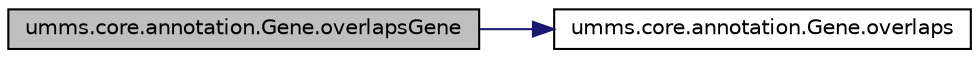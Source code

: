 digraph "umms.core.annotation.Gene.overlapsGene"
{
  edge [fontname="Helvetica",fontsize="10",labelfontname="Helvetica",labelfontsize="10"];
  node [fontname="Helvetica",fontsize="10",shape=record];
  rankdir="LR";
  Node1 [label="umms.core.annotation.Gene.overlapsGene",height=0.2,width=0.4,color="black", fillcolor="grey75", style="filled" fontcolor="black"];
  Node1 -> Node2 [color="midnightblue",fontsize="10",style="solid",fontname="Helvetica"];
  Node2 [label="umms.core.annotation.Gene.overlaps",height=0.2,width=0.4,color="black", fillcolor="white", style="filled",URL="$classumms_1_1core_1_1annotation_1_1_gene.html#a98b9f6a6b7e79850aef92469d0c15a58"];
}

